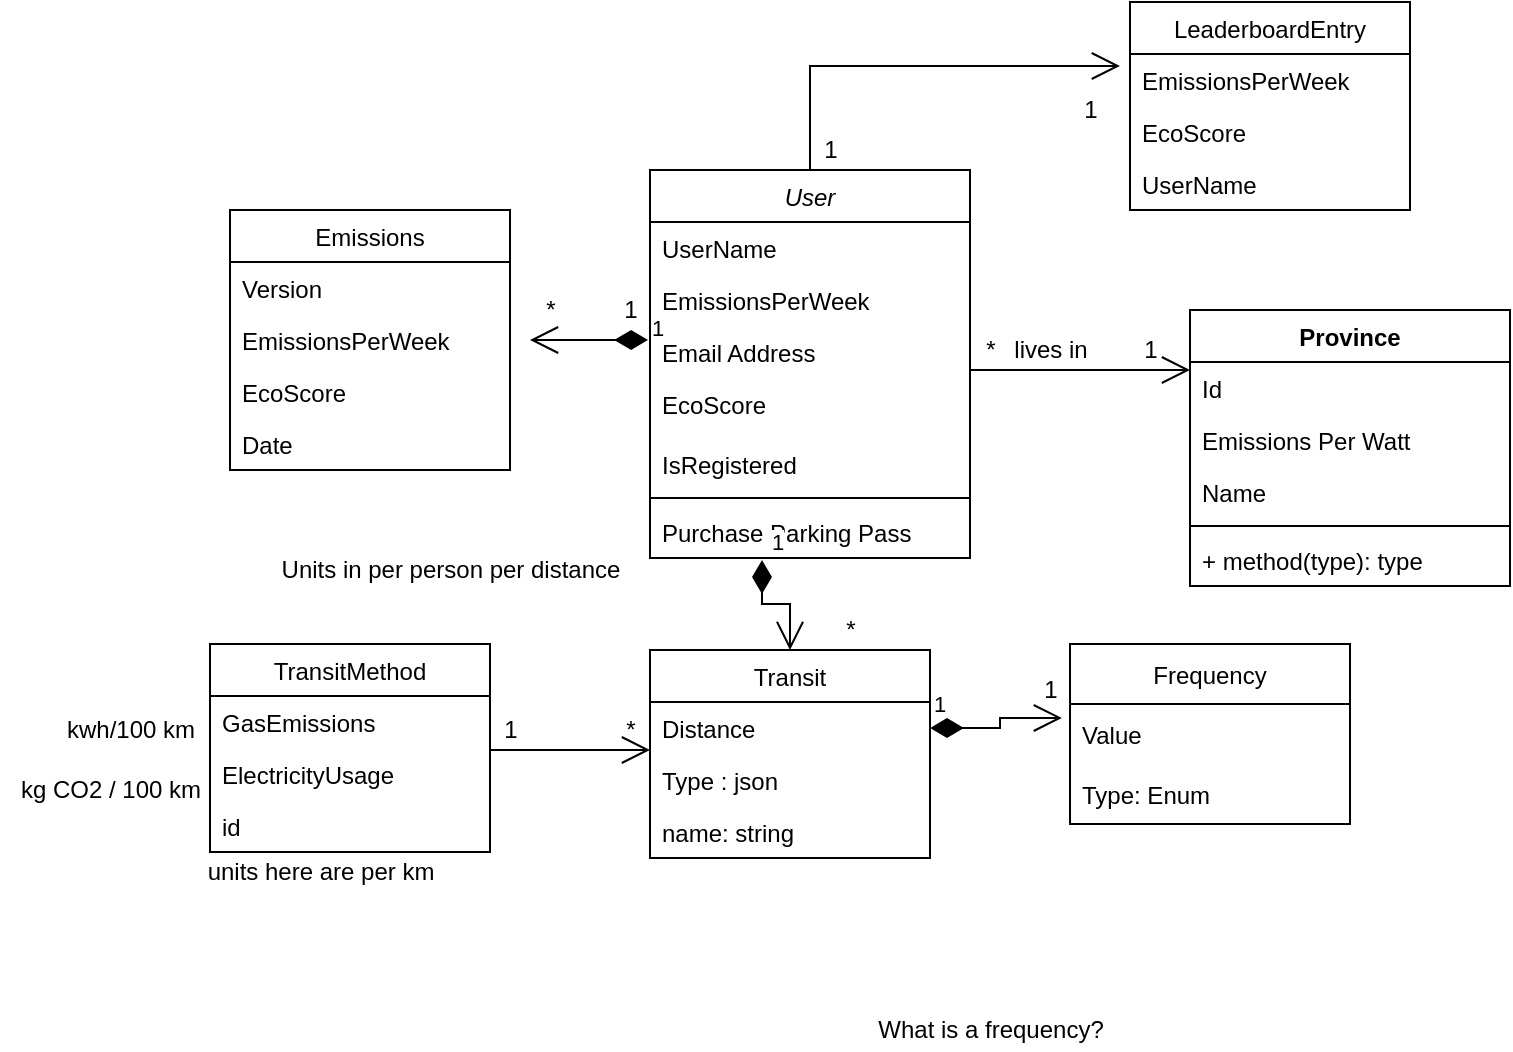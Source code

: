 <mxfile version="15.5.2" type="github">
  <diagram id="C5RBs43oDa-KdzZeNtuy" name="Page-1">
    <mxGraphModel dx="1865" dy="572" grid="1" gridSize="10" guides="1" tooltips="1" connect="1" arrows="1" fold="1" page="1" pageScale="1" pageWidth="827" pageHeight="1169" math="0" shadow="0">
      <root>
        <mxCell id="WIyWlLk6GJQsqaUBKTNV-0" />
        <mxCell id="WIyWlLk6GJQsqaUBKTNV-1" parent="WIyWlLk6GJQsqaUBKTNV-0" />
        <mxCell id="zkfFHV4jXpPFQw0GAbJ--0" value="User" style="swimlane;fontStyle=2;align=center;verticalAlign=top;childLayout=stackLayout;horizontal=1;startSize=26;horizontalStack=0;resizeParent=1;resizeLast=0;collapsible=1;marginBottom=0;rounded=0;shadow=0;strokeWidth=1;" parent="WIyWlLk6GJQsqaUBKTNV-1" vertex="1">
          <mxGeometry x="220" y="120" width="160" height="194" as="geometry">
            <mxRectangle x="230" y="140" width="160" height="26" as="alternateBounds" />
          </mxGeometry>
        </mxCell>
        <mxCell id="zkfFHV4jXpPFQw0GAbJ--1" value="UserName" style="text;align=left;verticalAlign=top;spacingLeft=4;spacingRight=4;overflow=hidden;rotatable=0;points=[[0,0.5],[1,0.5]];portConstraint=eastwest;" parent="zkfFHV4jXpPFQw0GAbJ--0" vertex="1">
          <mxGeometry y="26" width="160" height="26" as="geometry" />
        </mxCell>
        <mxCell id="zkfFHV4jXpPFQw0GAbJ--2" value="EmissionsPerWeek" style="text;align=left;verticalAlign=top;spacingLeft=4;spacingRight=4;overflow=hidden;rotatable=0;points=[[0,0.5],[1,0.5]];portConstraint=eastwest;rounded=0;shadow=0;html=0;" parent="zkfFHV4jXpPFQw0GAbJ--0" vertex="1">
          <mxGeometry y="52" width="160" height="26" as="geometry" />
        </mxCell>
        <mxCell id="zkfFHV4jXpPFQw0GAbJ--3" value="Email Address" style="text;align=left;verticalAlign=top;spacingLeft=4;spacingRight=4;overflow=hidden;rotatable=0;points=[[0,0.5],[1,0.5]];portConstraint=eastwest;rounded=0;shadow=0;html=0;" parent="zkfFHV4jXpPFQw0GAbJ--0" vertex="1">
          <mxGeometry y="78" width="160" height="26" as="geometry" />
        </mxCell>
        <mxCell id="btw-yBy6Ns0sRc_u3H-1-38" value="EcoScore" style="text;align=left;verticalAlign=top;spacingLeft=4;spacingRight=4;overflow=hidden;rotatable=0;points=[[0,0.5],[1,0.5]];portConstraint=eastwest;rounded=0;shadow=0;html=0;" parent="zkfFHV4jXpPFQw0GAbJ--0" vertex="1">
          <mxGeometry y="104" width="160" height="30" as="geometry" />
        </mxCell>
        <mxCell id="btw-yBy6Ns0sRc_u3H-1-47" value="IsRegistered" style="text;align=left;verticalAlign=top;spacingLeft=4;spacingRight=4;overflow=hidden;rotatable=0;points=[[0,0.5],[1,0.5]];portConstraint=eastwest;rounded=0;shadow=0;html=0;" parent="zkfFHV4jXpPFQw0GAbJ--0" vertex="1">
          <mxGeometry y="134" width="160" height="26" as="geometry" />
        </mxCell>
        <mxCell id="zkfFHV4jXpPFQw0GAbJ--4" value="" style="line;html=1;strokeWidth=1;align=left;verticalAlign=middle;spacingTop=-1;spacingLeft=3;spacingRight=3;rotatable=0;labelPosition=right;points=[];portConstraint=eastwest;" parent="zkfFHV4jXpPFQw0GAbJ--0" vertex="1">
          <mxGeometry y="160" width="160" height="8" as="geometry" />
        </mxCell>
        <mxCell id="zkfFHV4jXpPFQw0GAbJ--5" value="Purchase Parking Pass" style="text;align=left;verticalAlign=top;spacingLeft=4;spacingRight=4;overflow=hidden;rotatable=0;points=[[0,0.5],[1,0.5]];portConstraint=eastwest;" parent="zkfFHV4jXpPFQw0GAbJ--0" vertex="1">
          <mxGeometry y="168" width="160" height="26" as="geometry" />
        </mxCell>
        <mxCell id="btw-yBy6Ns0sRc_u3H-1-6" value="Transit" style="swimlane;fontStyle=0;childLayout=stackLayout;horizontal=1;startSize=26;fillColor=none;horizontalStack=0;resizeParent=1;resizeParentMax=0;resizeLast=0;collapsible=1;marginBottom=0;" parent="WIyWlLk6GJQsqaUBKTNV-1" vertex="1">
          <mxGeometry x="220" y="360" width="140" height="104" as="geometry" />
        </mxCell>
        <mxCell id="btw-yBy6Ns0sRc_u3H-1-8" value="Distance" style="text;strokeColor=none;fillColor=none;align=left;verticalAlign=top;spacingLeft=4;spacingRight=4;overflow=hidden;rotatable=0;points=[[0,0.5],[1,0.5]];portConstraint=eastwest;" parent="btw-yBy6Ns0sRc_u3H-1-6" vertex="1">
          <mxGeometry y="26" width="140" height="26" as="geometry" />
        </mxCell>
        <mxCell id="O039nwb2ek_gguPQst8W-0" value="Type : json" style="text;strokeColor=none;fillColor=none;align=left;verticalAlign=top;spacingLeft=4;spacingRight=4;overflow=hidden;rotatable=0;points=[[0,0.5],[1,0.5]];portConstraint=eastwest;" parent="btw-yBy6Ns0sRc_u3H-1-6" vertex="1">
          <mxGeometry y="52" width="140" height="26" as="geometry" />
        </mxCell>
        <mxCell id="hwa-c6ww7SQmqR4LavUR-14" value="name: string" style="text;strokeColor=none;fillColor=none;align=left;verticalAlign=top;spacingLeft=4;spacingRight=4;overflow=hidden;rotatable=0;points=[[0,0.5],[1,0.5]];portConstraint=eastwest;" vertex="1" parent="btw-yBy6Ns0sRc_u3H-1-6">
          <mxGeometry y="78" width="140" height="26" as="geometry" />
        </mxCell>
        <mxCell id="btw-yBy6Ns0sRc_u3H-1-13" value="TransitMethod" style="swimlane;fontStyle=0;childLayout=stackLayout;horizontal=1;startSize=26;fillColor=none;horizontalStack=0;resizeParent=1;resizeParentMax=0;resizeLast=0;collapsible=1;marginBottom=0;" parent="WIyWlLk6GJQsqaUBKTNV-1" vertex="1">
          <mxGeometry y="357" width="140" height="104" as="geometry" />
        </mxCell>
        <mxCell id="btw-yBy6Ns0sRc_u3H-1-14" value="GasEmissions" style="text;strokeColor=none;fillColor=none;align=left;verticalAlign=top;spacingLeft=4;spacingRight=4;overflow=hidden;rotatable=0;points=[[0,0.5],[1,0.5]];portConstraint=eastwest;" parent="btw-yBy6Ns0sRc_u3H-1-13" vertex="1">
          <mxGeometry y="26" width="140" height="26" as="geometry" />
        </mxCell>
        <mxCell id="btw-yBy6Ns0sRc_u3H-1-15" value="ElectricityUsage" style="text;strokeColor=none;fillColor=none;align=left;verticalAlign=top;spacingLeft=4;spacingRight=4;overflow=hidden;rotatable=0;points=[[0,0.5],[1,0.5]];portConstraint=eastwest;" parent="btw-yBy6Ns0sRc_u3H-1-13" vertex="1">
          <mxGeometry y="52" width="140" height="26" as="geometry" />
        </mxCell>
        <mxCell id="btw-yBy6Ns0sRc_u3H-1-16" value="id" style="text;strokeColor=none;fillColor=none;align=left;verticalAlign=top;spacingLeft=4;spacingRight=4;overflow=hidden;rotatable=0;points=[[0,0.5],[1,0.5]];portConstraint=eastwest;" parent="btw-yBy6Ns0sRc_u3H-1-13" vertex="1">
          <mxGeometry y="78" width="140" height="26" as="geometry" />
        </mxCell>
        <mxCell id="btw-yBy6Ns0sRc_u3H-1-24" value="" style="endArrow=open;endFill=1;endSize=12;html=1;rounded=0;" parent="WIyWlLk6GJQsqaUBKTNV-1" edge="1">
          <mxGeometry width="160" relative="1" as="geometry">
            <mxPoint x="140" y="410" as="sourcePoint" />
            <mxPoint x="220" y="410" as="targetPoint" />
          </mxGeometry>
        </mxCell>
        <mxCell id="btw-yBy6Ns0sRc_u3H-1-26" value="Units in per person per distance" style="text;html=1;align=center;verticalAlign=middle;resizable=0;points=[];autosize=1;strokeColor=none;fillColor=none;" parent="WIyWlLk6GJQsqaUBKTNV-1" vertex="1">
          <mxGeometry x="30" y="310" width="180" height="20" as="geometry" />
        </mxCell>
        <mxCell id="btw-yBy6Ns0sRc_u3H-1-28" value="*" style="text;html=1;align=center;verticalAlign=middle;resizable=0;points=[];autosize=1;strokeColor=none;fillColor=none;" parent="WIyWlLk6GJQsqaUBKTNV-1" vertex="1">
          <mxGeometry x="310" y="340" width="20" height="20" as="geometry" />
        </mxCell>
        <mxCell id="btw-yBy6Ns0sRc_u3H-1-29" value="Province" style="swimlane;fontStyle=1;align=center;verticalAlign=top;childLayout=stackLayout;horizontal=1;startSize=26;horizontalStack=0;resizeParent=1;resizeParentMax=0;resizeLast=0;collapsible=1;marginBottom=0;" parent="WIyWlLk6GJQsqaUBKTNV-1" vertex="1">
          <mxGeometry x="490" y="190" width="160" height="138" as="geometry" />
        </mxCell>
        <mxCell id="btw-yBy6Ns0sRc_u3H-1-30" value="Id" style="text;strokeColor=none;fillColor=none;align=left;verticalAlign=top;spacingLeft=4;spacingRight=4;overflow=hidden;rotatable=0;points=[[0,0.5],[1,0.5]];portConstraint=eastwest;" parent="btw-yBy6Ns0sRc_u3H-1-29" vertex="1">
          <mxGeometry y="26" width="160" height="26" as="geometry" />
        </mxCell>
        <mxCell id="btw-yBy6Ns0sRc_u3H-1-48" value="Emissions Per Watt" style="text;strokeColor=none;fillColor=none;align=left;verticalAlign=top;spacingLeft=4;spacingRight=4;overflow=hidden;rotatable=0;points=[[0,0.5],[1,0.5]];portConstraint=eastwest;" parent="btw-yBy6Ns0sRc_u3H-1-29" vertex="1">
          <mxGeometry y="52" width="160" height="26" as="geometry" />
        </mxCell>
        <mxCell id="hwa-c6ww7SQmqR4LavUR-15" value="Name" style="text;strokeColor=none;fillColor=none;align=left;verticalAlign=top;spacingLeft=4;spacingRight=4;overflow=hidden;rotatable=0;points=[[0,0.5],[1,0.5]];portConstraint=eastwest;" vertex="1" parent="btw-yBy6Ns0sRc_u3H-1-29">
          <mxGeometry y="78" width="160" height="26" as="geometry" />
        </mxCell>
        <mxCell id="btw-yBy6Ns0sRc_u3H-1-31" value="" style="line;strokeWidth=1;fillColor=none;align=left;verticalAlign=middle;spacingTop=-1;spacingLeft=3;spacingRight=3;rotatable=0;labelPosition=right;points=[];portConstraint=eastwest;" parent="btw-yBy6Ns0sRc_u3H-1-29" vertex="1">
          <mxGeometry y="104" width="160" height="8" as="geometry" />
        </mxCell>
        <mxCell id="btw-yBy6Ns0sRc_u3H-1-32" value="+ method(type): type" style="text;strokeColor=none;fillColor=none;align=left;verticalAlign=top;spacingLeft=4;spacingRight=4;overflow=hidden;rotatable=0;points=[[0,0.5],[1,0.5]];portConstraint=eastwest;" parent="btw-yBy6Ns0sRc_u3H-1-29" vertex="1">
          <mxGeometry y="112" width="160" height="26" as="geometry" />
        </mxCell>
        <mxCell id="btw-yBy6Ns0sRc_u3H-1-34" value="1" style="endArrow=open;html=1;endSize=12;startArrow=diamondThin;startSize=14;startFill=1;edgeStyle=orthogonalEdgeStyle;align=left;verticalAlign=bottom;rounded=0;exitX=0.35;exitY=1.038;exitDx=0;exitDy=0;exitPerimeter=0;entryX=0.5;entryY=0;entryDx=0;entryDy=0;" parent="WIyWlLk6GJQsqaUBKTNV-1" source="zkfFHV4jXpPFQw0GAbJ--5" target="btw-yBy6Ns0sRc_u3H-1-6" edge="1">
          <mxGeometry x="-1" y="3" relative="1" as="geometry">
            <mxPoint x="250" y="300" as="sourcePoint" />
            <mxPoint x="410" y="300" as="targetPoint" />
          </mxGeometry>
        </mxCell>
        <mxCell id="btw-yBy6Ns0sRc_u3H-1-39" value="Emissions" style="swimlane;fontStyle=0;childLayout=stackLayout;horizontal=1;startSize=26;fillColor=none;horizontalStack=0;resizeParent=1;resizeParentMax=0;resizeLast=0;collapsible=1;marginBottom=0;" parent="WIyWlLk6GJQsqaUBKTNV-1" vertex="1">
          <mxGeometry x="10" y="140" width="140" height="130" as="geometry" />
        </mxCell>
        <mxCell id="btw-yBy6Ns0sRc_u3H-1-40" value="Version" style="text;strokeColor=none;fillColor=none;align=left;verticalAlign=top;spacingLeft=4;spacingRight=4;overflow=hidden;rotatable=0;points=[[0,0.5],[1,0.5]];portConstraint=eastwest;" parent="btw-yBy6Ns0sRc_u3H-1-39" vertex="1">
          <mxGeometry y="26" width="140" height="26" as="geometry" />
        </mxCell>
        <mxCell id="btw-yBy6Ns0sRc_u3H-1-41" value="EmissionsPerWeek" style="text;strokeColor=none;fillColor=none;align=left;verticalAlign=top;spacingLeft=4;spacingRight=4;overflow=hidden;rotatable=0;points=[[0,0.5],[1,0.5]];portConstraint=eastwest;" parent="btw-yBy6Ns0sRc_u3H-1-39" vertex="1">
          <mxGeometry y="52" width="140" height="26" as="geometry" />
        </mxCell>
        <mxCell id="btw-yBy6Ns0sRc_u3H-1-42" value="EcoScore" style="text;strokeColor=none;fillColor=none;align=left;verticalAlign=top;spacingLeft=4;spacingRight=4;overflow=hidden;rotatable=0;points=[[0,0.5],[1,0.5]];portConstraint=eastwest;" parent="btw-yBy6Ns0sRc_u3H-1-39" vertex="1">
          <mxGeometry y="78" width="140" height="26" as="geometry" />
        </mxCell>
        <mxCell id="btw-yBy6Ns0sRc_u3H-1-44" value="Date" style="text;strokeColor=none;fillColor=none;align=left;verticalAlign=top;spacingLeft=4;spacingRight=4;overflow=hidden;rotatable=0;points=[[0,0.5],[1,0.5]];portConstraint=eastwest;" parent="btw-yBy6Ns0sRc_u3H-1-39" vertex="1">
          <mxGeometry y="104" width="140" height="26" as="geometry" />
        </mxCell>
        <mxCell id="btw-yBy6Ns0sRc_u3H-1-45" value="1" style="endArrow=open;html=1;endSize=12;startArrow=diamondThin;startSize=14;startFill=1;edgeStyle=orthogonalEdgeStyle;align=left;verticalAlign=bottom;rounded=0;exitX=-0.006;exitY=0.269;exitDx=0;exitDy=0;exitPerimeter=0;" parent="WIyWlLk6GJQsqaUBKTNV-1" source="zkfFHV4jXpPFQw0GAbJ--3" edge="1">
          <mxGeometry x="-1" y="3" relative="1" as="geometry">
            <mxPoint x="160" y="90" as="sourcePoint" />
            <mxPoint x="160" y="205" as="targetPoint" />
          </mxGeometry>
        </mxCell>
        <mxCell id="btw-yBy6Ns0sRc_u3H-1-49" value="" style="endArrow=open;endFill=1;endSize=12;html=1;rounded=0;" parent="WIyWlLk6GJQsqaUBKTNV-1" edge="1">
          <mxGeometry width="160" relative="1" as="geometry">
            <mxPoint x="380" y="220" as="sourcePoint" />
            <mxPoint x="490" y="220" as="targetPoint" />
          </mxGeometry>
        </mxCell>
        <mxCell id="btw-yBy6Ns0sRc_u3H-1-50" value="*" style="text;html=1;align=center;verticalAlign=middle;resizable=0;points=[];autosize=1;strokeColor=none;fillColor=none;" parent="WIyWlLk6GJQsqaUBKTNV-1" vertex="1">
          <mxGeometry x="380" y="200" width="20" height="20" as="geometry" />
        </mxCell>
        <mxCell id="btw-yBy6Ns0sRc_u3H-1-51" value="1" style="text;html=1;align=center;verticalAlign=middle;resizable=0;points=[];autosize=1;strokeColor=none;fillColor=none;" parent="WIyWlLk6GJQsqaUBKTNV-1" vertex="1">
          <mxGeometry x="460" y="200" width="20" height="20" as="geometry" />
        </mxCell>
        <mxCell id="btw-yBy6Ns0sRc_u3H-1-53" value="lives in" style="text;html=1;align=center;verticalAlign=middle;resizable=0;points=[];autosize=1;strokeColor=none;fillColor=none;" parent="WIyWlLk6GJQsqaUBKTNV-1" vertex="1">
          <mxGeometry x="395" y="200" width="50" height="20" as="geometry" />
        </mxCell>
        <mxCell id="btw-yBy6Ns0sRc_u3H-1-59" value="LeaderboardEntry" style="swimlane;fontStyle=0;childLayout=stackLayout;horizontal=1;startSize=26;fillColor=none;horizontalStack=0;resizeParent=1;resizeParentMax=0;resizeLast=0;collapsible=1;marginBottom=0;" parent="WIyWlLk6GJQsqaUBKTNV-1" vertex="1">
          <mxGeometry x="460" y="36" width="140" height="104" as="geometry" />
        </mxCell>
        <mxCell id="btw-yBy6Ns0sRc_u3H-1-60" value="EmissionsPerWeek" style="text;strokeColor=none;fillColor=none;align=left;verticalAlign=top;spacingLeft=4;spacingRight=4;overflow=hidden;rotatable=0;points=[[0,0.5],[1,0.5]];portConstraint=eastwest;" parent="btw-yBy6Ns0sRc_u3H-1-59" vertex="1">
          <mxGeometry y="26" width="140" height="26" as="geometry" />
        </mxCell>
        <mxCell id="btw-yBy6Ns0sRc_u3H-1-61" value="EcoScore" style="text;strokeColor=none;fillColor=none;align=left;verticalAlign=top;spacingLeft=4;spacingRight=4;overflow=hidden;rotatable=0;points=[[0,0.5],[1,0.5]];portConstraint=eastwest;" parent="btw-yBy6Ns0sRc_u3H-1-59" vertex="1">
          <mxGeometry y="52" width="140" height="26" as="geometry" />
        </mxCell>
        <mxCell id="btw-yBy6Ns0sRc_u3H-1-62" value="UserName" style="text;strokeColor=none;fillColor=none;align=left;verticalAlign=top;spacingLeft=4;spacingRight=4;overflow=hidden;rotatable=0;points=[[0,0.5],[1,0.5]];portConstraint=eastwest;" parent="btw-yBy6Ns0sRc_u3H-1-59" vertex="1">
          <mxGeometry y="78" width="140" height="26" as="geometry" />
        </mxCell>
        <mxCell id="btw-yBy6Ns0sRc_u3H-1-63" value="" style="endArrow=open;endFill=1;endSize=12;html=1;rounded=0;exitX=0.5;exitY=0;exitDx=0;exitDy=0;entryX=-0.036;entryY=0.231;entryDx=0;entryDy=0;entryPerimeter=0;" parent="WIyWlLk6GJQsqaUBKTNV-1" source="zkfFHV4jXpPFQw0GAbJ--0" target="btw-yBy6Ns0sRc_u3H-1-60" edge="1">
          <mxGeometry width="160" relative="1" as="geometry">
            <mxPoint x="260" y="60" as="sourcePoint" />
            <mxPoint x="420" y="60" as="targetPoint" />
            <Array as="points">
              <mxPoint x="300" y="68" />
            </Array>
          </mxGeometry>
        </mxCell>
        <mxCell id="btw-yBy6Ns0sRc_u3H-1-64" value="1" style="text;html=1;align=center;verticalAlign=middle;resizable=0;points=[];autosize=1;strokeColor=none;fillColor=none;" parent="WIyWlLk6GJQsqaUBKTNV-1" vertex="1">
          <mxGeometry x="430" y="80" width="20" height="20" as="geometry" />
        </mxCell>
        <mxCell id="btw-yBy6Ns0sRc_u3H-1-65" value="1" style="text;html=1;align=center;verticalAlign=middle;resizable=0;points=[];autosize=1;strokeColor=none;fillColor=none;" parent="WIyWlLk6GJQsqaUBKTNV-1" vertex="1">
          <mxGeometry x="300" y="100" width="20" height="20" as="geometry" />
        </mxCell>
        <mxCell id="hwa-c6ww7SQmqR4LavUR-0" value="1" style="text;html=1;align=center;verticalAlign=middle;resizable=0;points=[];autosize=1;strokeColor=none;fillColor=none;" vertex="1" parent="WIyWlLk6GJQsqaUBKTNV-1">
          <mxGeometry x="200" y="180" width="20" height="20" as="geometry" />
        </mxCell>
        <mxCell id="hwa-c6ww7SQmqR4LavUR-1" value="*" style="text;html=1;align=center;verticalAlign=middle;resizable=0;points=[];autosize=1;strokeColor=none;fillColor=none;" vertex="1" parent="WIyWlLk6GJQsqaUBKTNV-1">
          <mxGeometry x="160" y="180" width="20" height="20" as="geometry" />
        </mxCell>
        <mxCell id="hwa-c6ww7SQmqR4LavUR-2" value="What is a frequency?" style="text;html=1;align=center;verticalAlign=middle;resizable=0;points=[];autosize=1;strokeColor=none;fillColor=none;" vertex="1" parent="WIyWlLk6GJQsqaUBKTNV-1">
          <mxGeometry x="325" y="540" width="130" height="20" as="geometry" />
        </mxCell>
        <mxCell id="hwa-c6ww7SQmqR4LavUR-3" value="Frequency" style="swimlane;fontStyle=0;childLayout=stackLayout;horizontal=1;startSize=30;horizontalStack=0;resizeParent=1;resizeParentMax=0;resizeLast=0;collapsible=1;marginBottom=0;" vertex="1" parent="WIyWlLk6GJQsqaUBKTNV-1">
          <mxGeometry x="430" y="357" width="140" height="90" as="geometry" />
        </mxCell>
        <mxCell id="hwa-c6ww7SQmqR4LavUR-5" value="Value" style="text;strokeColor=none;fillColor=none;align=left;verticalAlign=middle;spacingLeft=4;spacingRight=4;overflow=hidden;points=[[0,0.5],[1,0.5]];portConstraint=eastwest;rotatable=0;" vertex="1" parent="hwa-c6ww7SQmqR4LavUR-3">
          <mxGeometry y="30" width="140" height="30" as="geometry" />
        </mxCell>
        <mxCell id="hwa-c6ww7SQmqR4LavUR-6" value="Type: Enum" style="text;strokeColor=none;fillColor=none;align=left;verticalAlign=middle;spacingLeft=4;spacingRight=4;overflow=hidden;points=[[0,0.5],[1,0.5]];portConstraint=eastwest;rotatable=0;" vertex="1" parent="hwa-c6ww7SQmqR4LavUR-3">
          <mxGeometry y="60" width="140" height="30" as="geometry" />
        </mxCell>
        <mxCell id="hwa-c6ww7SQmqR4LavUR-8" value="1" style="endArrow=open;html=1;endSize=12;startArrow=diamondThin;startSize=14;startFill=1;edgeStyle=orthogonalEdgeStyle;align=left;verticalAlign=bottom;rounded=0;entryX=-0.029;entryY=0.233;entryDx=0;entryDy=0;entryPerimeter=0;" edge="1" parent="WIyWlLk6GJQsqaUBKTNV-1" source="btw-yBy6Ns0sRc_u3H-1-8" target="hwa-c6ww7SQmqR4LavUR-5">
          <mxGeometry x="-1" y="3" relative="1" as="geometry">
            <mxPoint x="370" y="450" as="sourcePoint" />
            <mxPoint x="530" y="450" as="targetPoint" />
          </mxGeometry>
        </mxCell>
        <mxCell id="hwa-c6ww7SQmqR4LavUR-10" value="*" style="text;html=1;align=center;verticalAlign=middle;resizable=0;points=[];autosize=1;strokeColor=none;fillColor=none;" vertex="1" parent="WIyWlLk6GJQsqaUBKTNV-1">
          <mxGeometry x="200" y="390" width="20" height="20" as="geometry" />
        </mxCell>
        <mxCell id="hwa-c6ww7SQmqR4LavUR-11" value="1" style="text;html=1;align=center;verticalAlign=middle;resizable=0;points=[];autosize=1;strokeColor=none;fillColor=none;" vertex="1" parent="WIyWlLk6GJQsqaUBKTNV-1">
          <mxGeometry x="140" y="390" width="20" height="20" as="geometry" />
        </mxCell>
        <mxCell id="hwa-c6ww7SQmqR4LavUR-12" value="1" style="text;html=1;align=center;verticalAlign=middle;resizable=0;points=[];autosize=1;strokeColor=none;fillColor=none;" vertex="1" parent="WIyWlLk6GJQsqaUBKTNV-1">
          <mxGeometry x="410" y="370" width="20" height="20" as="geometry" />
        </mxCell>
        <mxCell id="hwa-c6ww7SQmqR4LavUR-16" value="units here are per km" style="text;html=1;align=center;verticalAlign=middle;resizable=0;points=[];autosize=1;strokeColor=none;fillColor=none;" vertex="1" parent="WIyWlLk6GJQsqaUBKTNV-1">
          <mxGeometry x="-10" y="461" width="130" height="20" as="geometry" />
        </mxCell>
        <mxCell id="hwa-c6ww7SQmqR4LavUR-17" value="kwh/100 km" style="text;html=1;align=center;verticalAlign=middle;resizable=0;points=[];autosize=1;strokeColor=none;fillColor=none;" vertex="1" parent="WIyWlLk6GJQsqaUBKTNV-1">
          <mxGeometry x="-80" y="390" width="80" height="20" as="geometry" />
        </mxCell>
        <mxCell id="hwa-c6ww7SQmqR4LavUR-18" value="kg CO2 / 100 km" style="text;html=1;align=center;verticalAlign=middle;resizable=0;points=[];autosize=1;strokeColor=none;fillColor=none;" vertex="1" parent="WIyWlLk6GJQsqaUBKTNV-1">
          <mxGeometry x="-105" y="420" width="110" height="20" as="geometry" />
        </mxCell>
      </root>
    </mxGraphModel>
  </diagram>
</mxfile>
